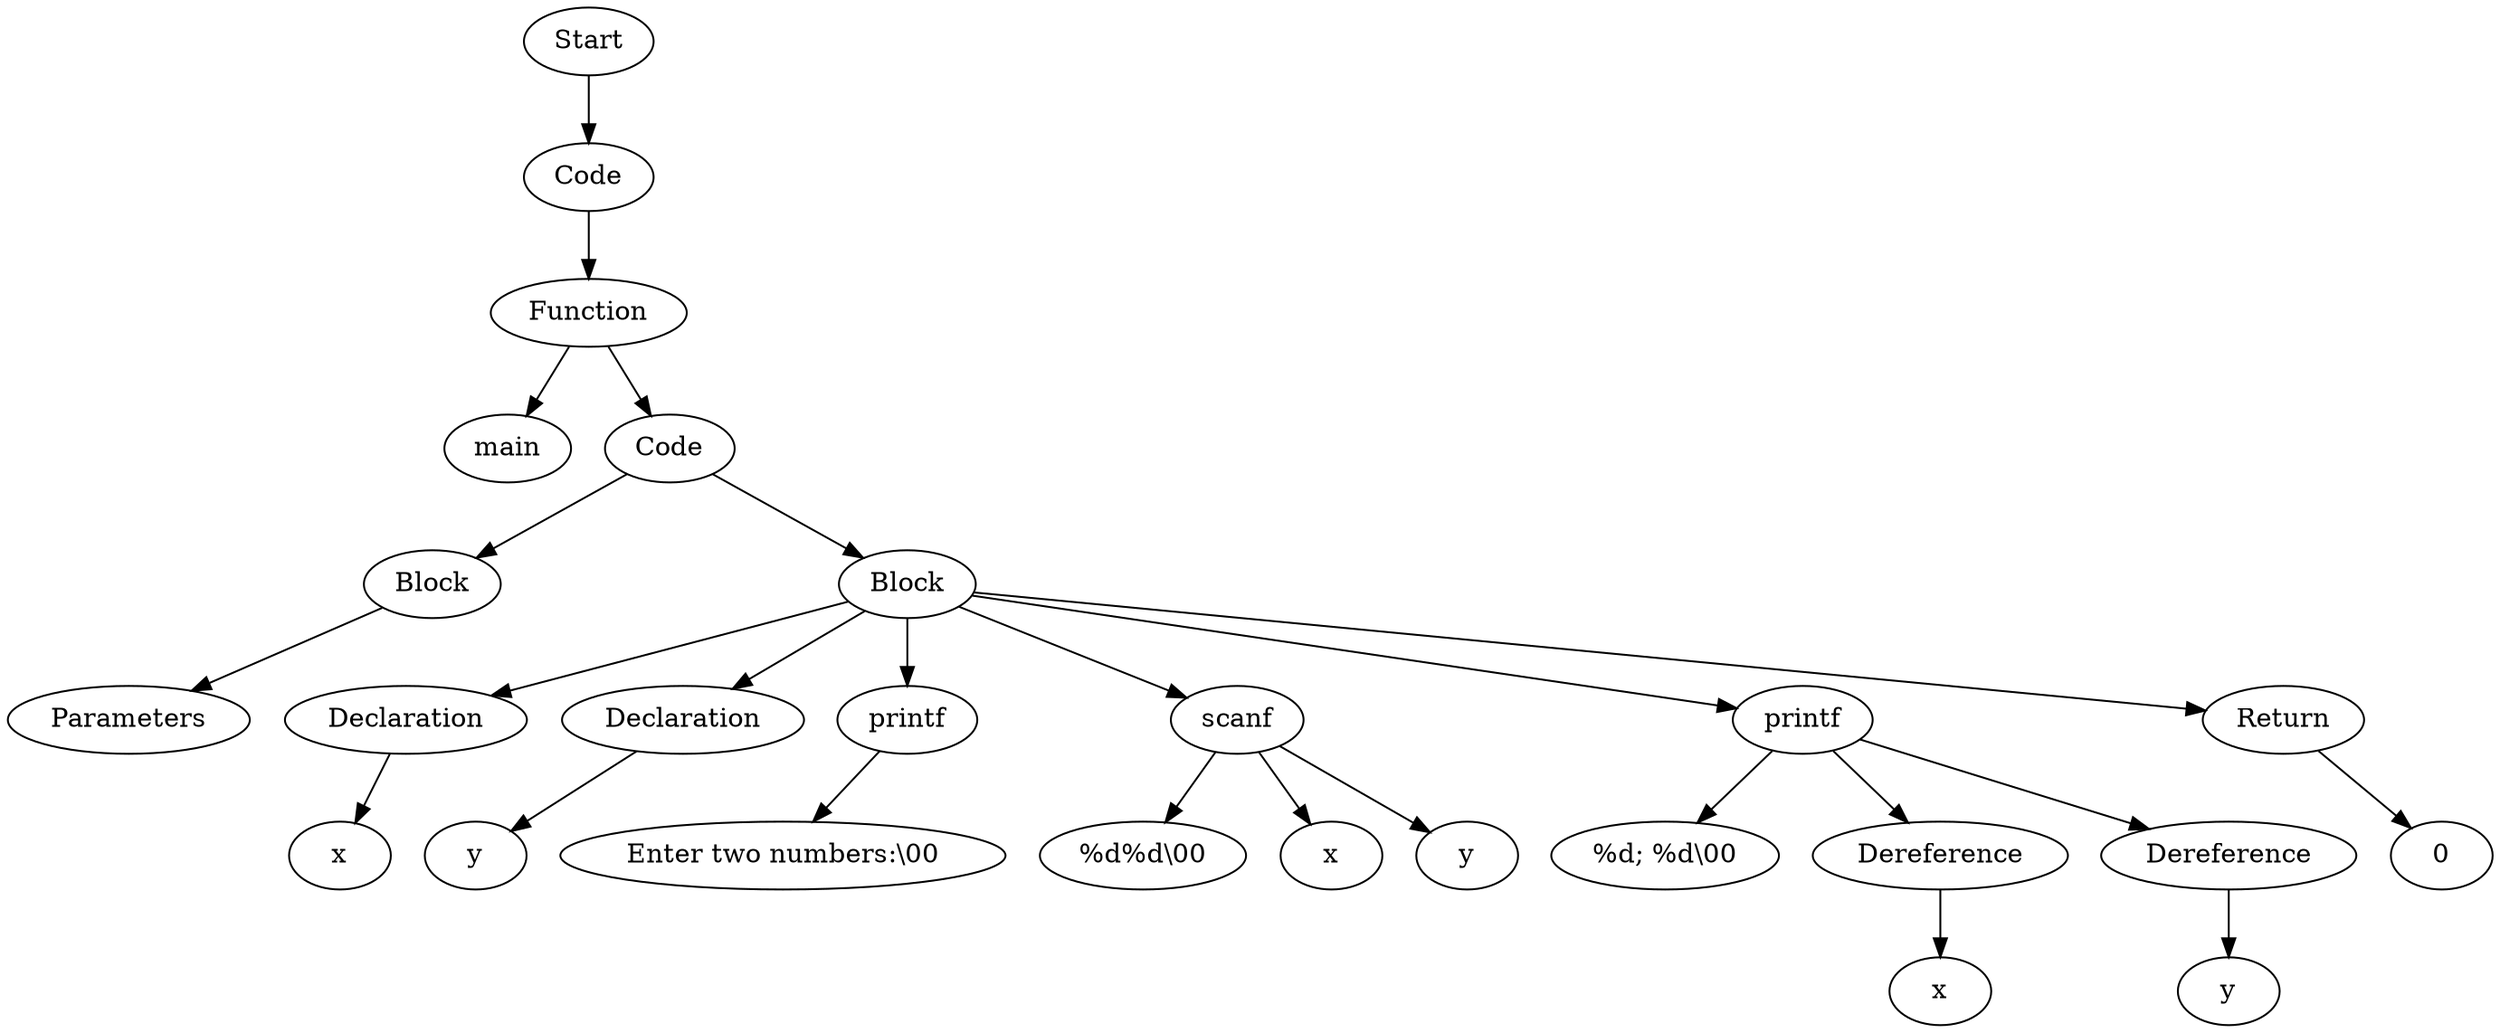 digraph AST {
  "131770533941968" [label="Start"];
  "131770533941968" -> "131770534660848";
  "131770534660848" [label="Code"];
  "131770534660848" -> "131770534665168";
  "131770534665168" [label="Function"];
  "131770534665168" -> "131770534671936";
  "131770534665168" -> "131770534664880";
  "131770534671936" [label="main"];
  "131770534664880" [label="Code"];
  "131770534664880" -> "131770533170192";
  "131770534664880" -> "131770533169904";
  "131770533170192" [label="Block"];
  "131770533170192" -> "131770534664544";
  "131770534664544" [label="Parameters"];
  "131770533169904" [label="Block"];
  "131770533169904" -> "131770534102688";
  "131770533169904" -> "131770535087168";
  "131770533169904" -> "131770531543504";
  "131770533169904" -> "131770533172592";
  "131770533169904" -> "131770534400480";
  "131770533169904" -> "131770534403264";
  "131770534102688" [label="Declaration"];
  "131770534102688" -> "131770535095376";
  "131770535095376" [label="x"];
  "131770535087168" [label="Declaration"];
  "131770535087168" -> "131770535089616";
  "131770535089616" [label="y"];
  "131770531543504" [label="printf"];
  "131770531543504" -> "131770533169568";
  "131770533169568" [label="Enter two numbers:\\00"];
  "131770533172592" [label="scanf"];
  "131770533172592" -> "131770533174512";
  "131770533172592" -> "131770533872976";
  "131770533172592" -> "131770534396112";
  "131770533174512" [label="%d%d\\00"];
  "131770533872976" [label="x"];
  "131770534396112" [label="y"];
  "131770534400480" [label="printf"];
  "131770534400480" -> "131770534411184";
  "131770534400480" -> "131770534406624";
  "131770534400480" -> "131770534408400";
  "131770534411184" [label="%d; %d\\00"];
  "131770534406624" [label="Dereference"];
  "131770534406624" -> "131770534409600";
  "131770534409600" [label="x"];
  "131770534408400" [label="Dereference"];
  "131770534408400" -> "131770534400384";
  "131770534400384" [label="y"];
  "131770534403264" [label="Return"];
  "131770534403264" -> "131770534397360";
  "131770534397360" [label="0"];
}

